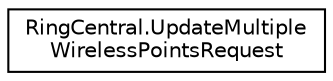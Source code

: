 digraph "Graphical Class Hierarchy"
{
 // LATEX_PDF_SIZE
  edge [fontname="Helvetica",fontsize="10",labelfontname="Helvetica",labelfontsize="10"];
  node [fontname="Helvetica",fontsize="10",shape=record];
  rankdir="LR";
  Node0 [label="RingCentral.UpdateMultiple\lWirelessPointsRequest",height=0.2,width=0.4,color="black", fillcolor="white", style="filled",URL="$classRingCentral_1_1UpdateMultipleWirelessPointsRequest.html",tooltip=" "];
}
